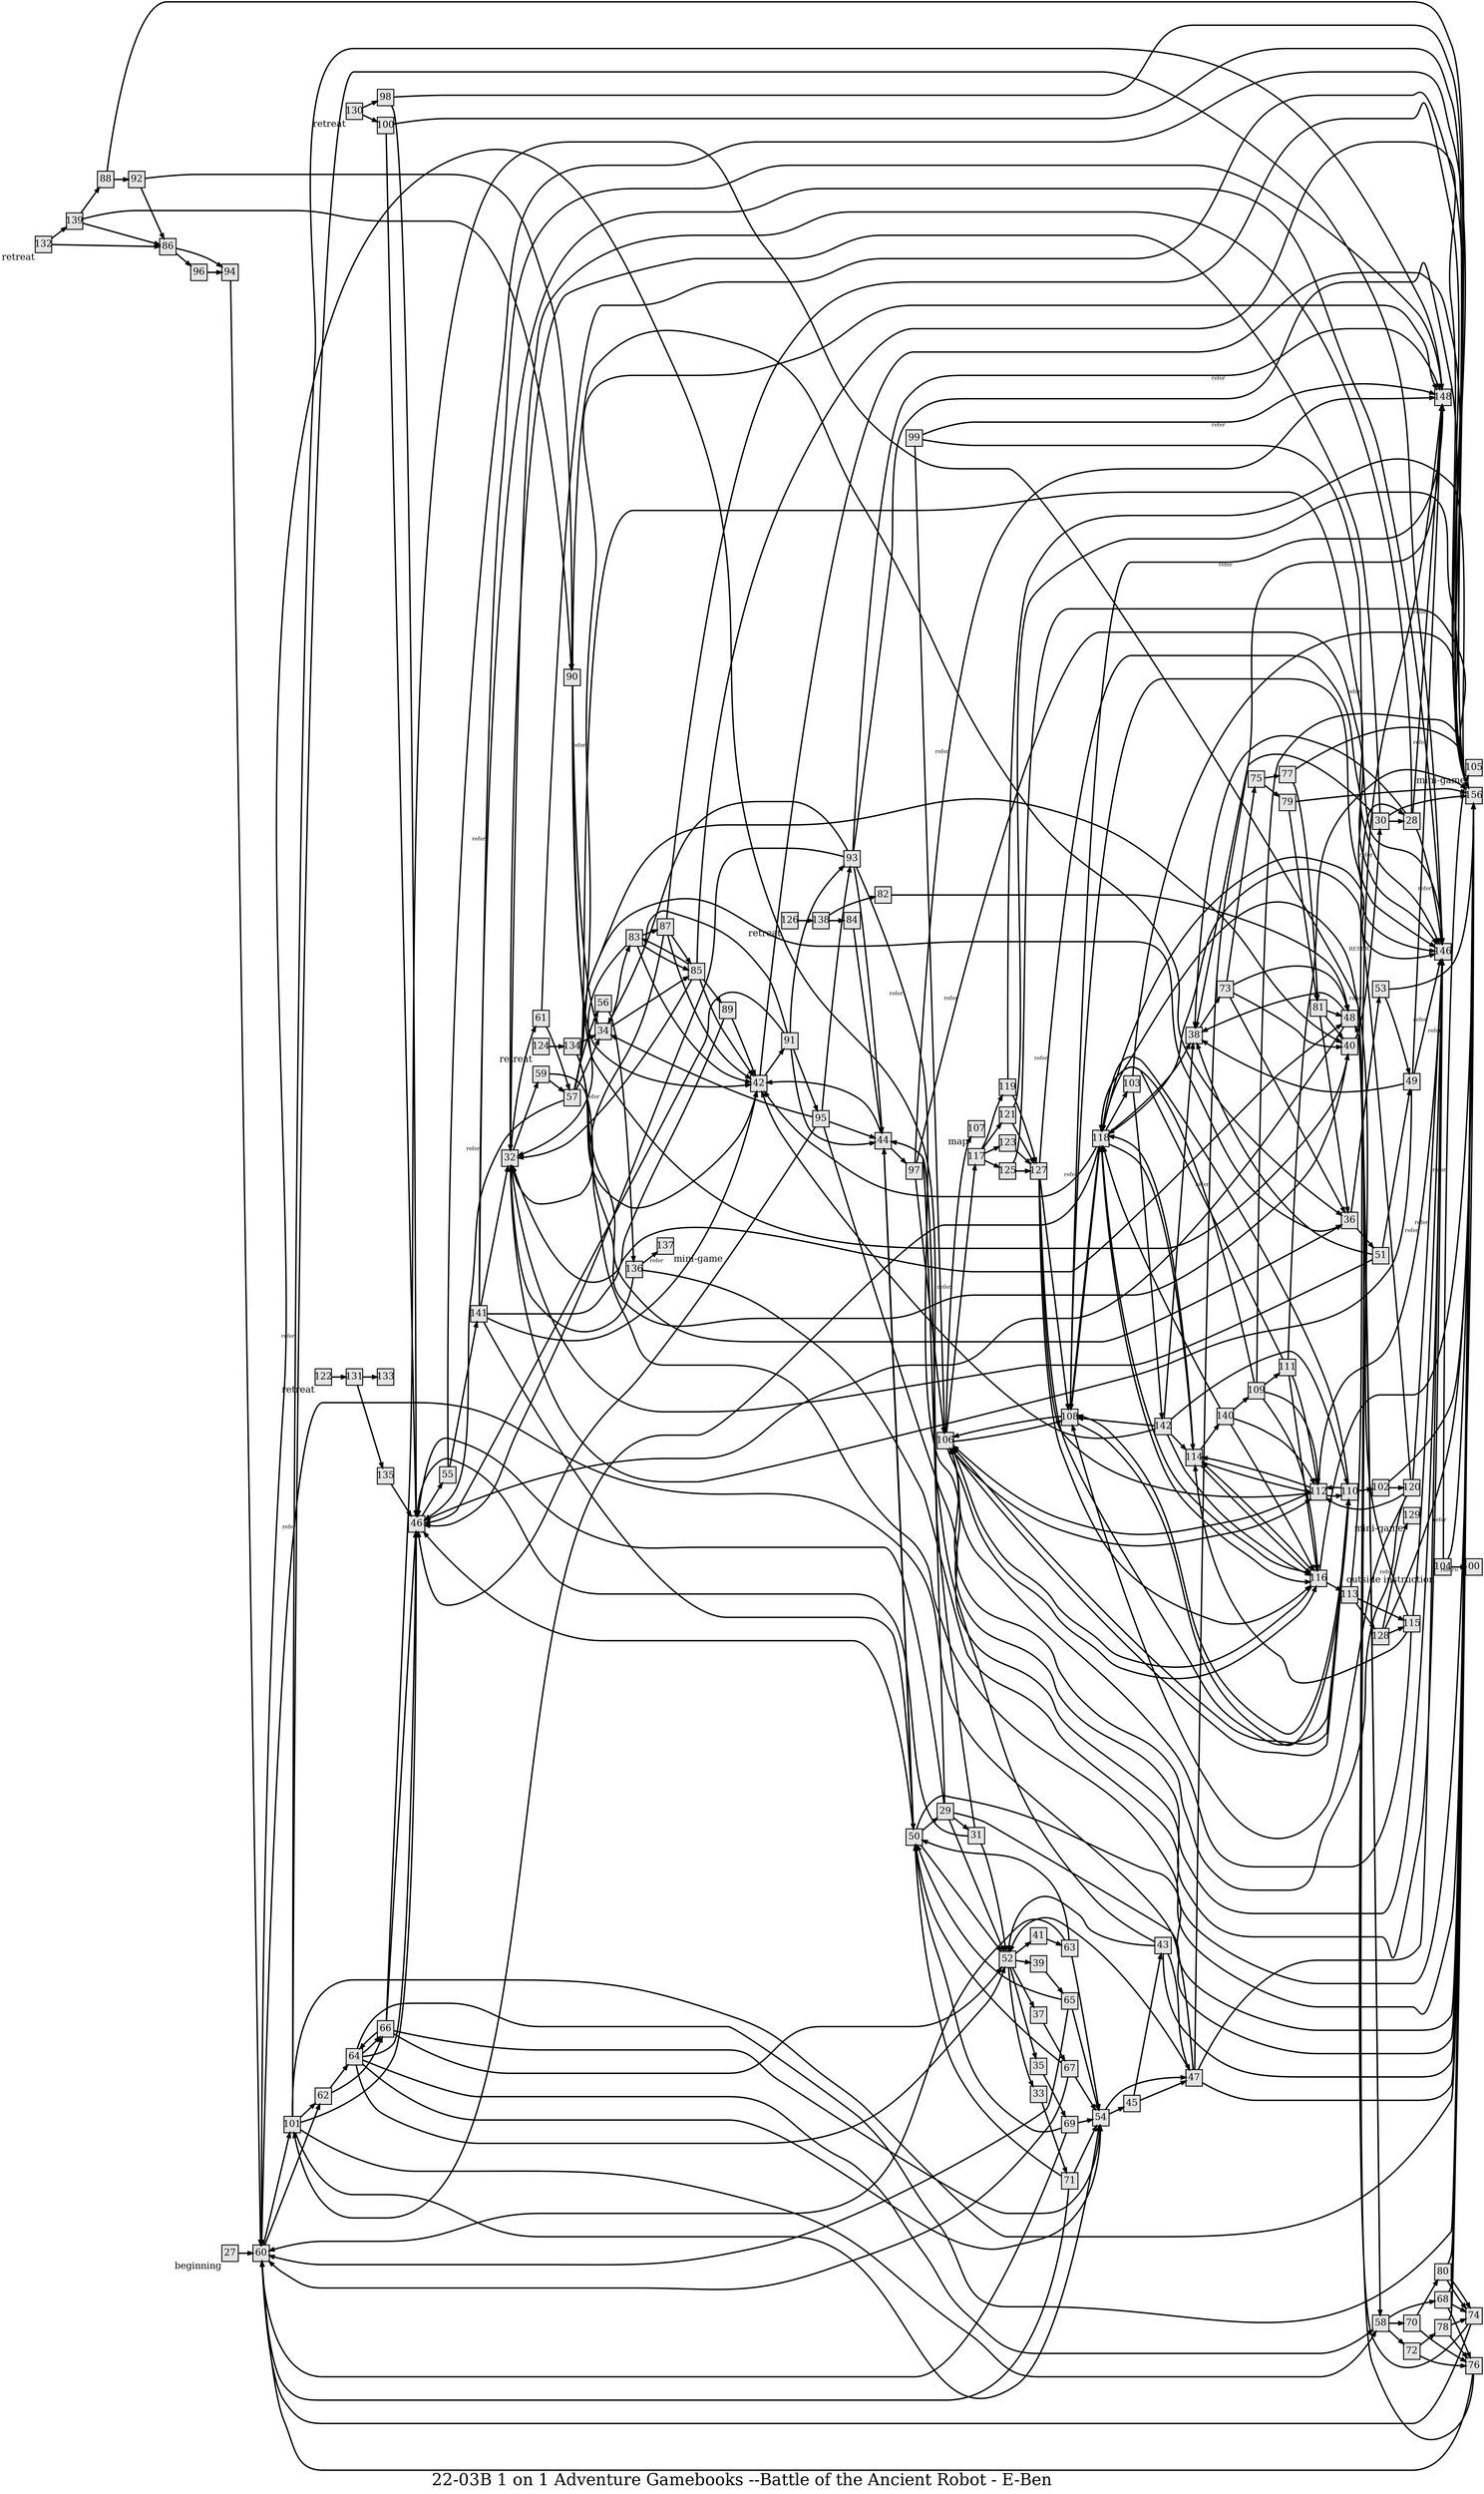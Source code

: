 digraph g{
  graph [ label="22-03B 1 on 1 Adventure Gamebooks --Battle of the Ancient Robot - E-Ben" rankdir=LR, ordering=out, fontsize=36, nodesep="0.35", ranksep="0.45"];
  node  [shape=rect, penwidth=2, fontsize=20, style=filled, fillcolor=grey90, margin="0,0", labelfloat=true, regular=true, fixedsize=true];
  edge  [labelfloat=true, penwidth=3, fontsize=12];
  // ---;
  // group  : Katz;
  // id     : 42-30;
  // gbid   :;
  // series : 1 on 1 Adventure Gamebooks;
  // title  : Battle of the Ancient Robot--You are E-Ben;
  // author : James M. Ward;
  // credit:;
  // - name : Annette Ding;
  // role : encoder;
  // date : 2017-11-09;
  // render:;
  // - name   : small;
  // styles : gvStyles-small.txt;
  // engine : dot;
  // comment: >;
  
  // ---;
  
  // From | To | Label;
  
  27 -> 60;
  27	[ xlabel="beginning" ];
  28 -> 148	[ xlabel="refer" ];
  28 -> 146	[ xlabel="refer" ];
  28 -> 32;
  28 -> 38;
  29 -> 156;
  29 -> 31;
  29 -> 52;
  29 -> 44;
  29 -> 46;
  30 -> 156;
  30 -> 28;
  30 -> 32;
  30 -> 38;
  31 -> 52;
  31 -> 44;
  31 -> 46;
  32 -> 61;
  32 -> 59;
  33 -> 71;
  34 -> 83;
  34 -> 85;
  35 -> 69;
  36 -> 53;
  36 -> 51;
  37 -> 67;
  38 -> 73;
  39 -> 65;
  40 -> 28;
  40 -> 30;
  41 -> 63;
  42 -> 156;
  42 -> 91;
  43 -> 156;
  43 -> 47;
  43 -> 60;
  43 -> 52;
  44 -> 97;
  44 -> 42;
  44 -> 50;
  45 -> 43;
  45 -> 47;
  46 -> 55;
  47 -> 148	[ xlabel="refer" ];
  47 -> 146	[ xlabel="refer" ];
  47 -> 156;
  47 -> 60;
  47 -> 52;
  48 -> 38;
  48 -> 46;
  48 -> 58;
  49 -> 148	[ xlabel="refer" ];
  49 -> 146	[ xlabel="refer" ];
  49 -> 32;
  49 -> 38;
  50 -> 156;
  50 -> 29;
  50 -> 52;
  50 -> 44;
  50 -> 46;
  51 -> 49;
  51 -> 32;
  51 -> 38;
  52 -> 41;
  52 -> 39;
  52 -> 37;
  52 -> 35;
  52 -> 33;
  53 -> 156;
  53 -> 49;
  54 -> 47;
  54 -> 45;
  55 -> 156;
  55 -> 141;
  56 -> 136;
  57 -> 148	[ xlabel="refer" ];
  57 -> 146	[ xlabel="refer" ];
  57 -> 36;
  57 -> 40;
  57 -> 46;
  57 -> 56;
  57 -> 34;
  58 -> 68;
  58 -> 70;
  58 -> 72;
  59 -> 156	[ xlabel="refer" ];
  59 -> 57;
  60 -> 101;
  60 -> 62;
  61 -> 156;
  61 -> 57;
  62 -> 64;
  62 -> 66;
  63 -> 54;
  63 -> 60;
  63 -> 50;
  64 -> 156;
  64 -> 66;
  64 -> 58;
  64 -> 46;
  64 -> 54;
  64 -> 52;
  65 -> 54;
  65 -> 60;
  65 -> 50;
  66 -> 64;
  66 -> 58;
  66 -> 46;
  66 -> 54;
  66 -> 52;
  67 -> 54;
  67 -> 60;
  67 -> 50;
  68 -> 156;
  68 -> 74;
  68 -> 76;
  69 -> 54;
  69 -> 60;
  69 -> 50;
  70 -> 80;
  70 -> 76;
  71 -> 54;
  71 -> 60;
  71 -> 50;
  72 -> 78;
  72 -> 76;
  73 -> 75;
  73 -> 48;
  73 -> 40;
  73 -> 36;
  74 -> 60;
  74 -> 48;
  75 -> 77;
  75 -> 79;
  76 -> 60;
  76 -> 48;
  77 -> 156;
  77 -> 81;
  78 -> 76;
  78 -> 156;
  78 -> 74;
  79 -> 156;
  79 -> 81;
  80 -> 74;
  80 -> 156;
  80 -> 74;
  81 -> 48;
  81 -> 40;
  81 -> 36;
  82 -> 48;
  83 -> 87;
  83 -> 85;
  83 -> 32;
  83 -> 42;
  84 -> 44;
  85 -> 156;
  85 -> 83;
  85 -> 89;
  85 -> 32;
  85 -> 42;
  86 -> 94;
  86 -> 96;
  87 -> 156;
  87 -> 85;
  87 -> 32;
  87 -> 42;
  88 -> 156;
  88 -> 92;
  89 -> 32;
  89 -> 42;
  90 -> 36;
  90 -> 34;
  90 -> 42;
  90 -> 40;
  91 -> 93;
  91 -> 95;
  91 -> 44;
  91 -> 34;
  91 -> 46;
  92 -> 90;
  92 -> 86;
  93 -> 148	[ xlabel="refer" ];
  93 -> 156;
  93 -> 146	[ xlabel="refer" ];
  93 -> 44;
  93 -> 34;
  93 -> 46;
  94 -> 60;
  95 -> 93;
  95 -> 146	[ xlabel="refer" ];
  95 -> 44;
  95 -> 34;
  95 -> 46;
  96 -> 94;
  97 -> 148	[ xlabel="refer" ];
  97 -> 146	[ xlabel="refer" ];
  97 -> 106;
  98 -> 156;
  98 -> 46;
  99 -> 148	[ xlabel="refer" ];
  99 -> 146	[ xlabel="refer" ];
  99 -> 106;
  100 -> 156;
  100 -> 46;
  101 -> 148	[ xlabel="refer" ];
  101 -> 146	[ xlabel="refer" ];
  101 -> 156;
  101 -> 62;
  101 -> 58;
  101 -> 46;
  101 -> 54;
  102 -> 156;
  102 -> 120;
  // “Tell the Mikael reader he must now engage in combat…The real Michael takes no damage”;
  103 -> 156;
  103 -> 142;
  104 -> 105	[ xlabel="refer" ];
  104 -> 156;
  104 -> 00	[ xlabel="return" ];
  105	[ xlabel="mini-game" ];
  106 -> 107	[ xlabel="refer" ];
  106 -> 117;
  106 -> 108;
  106 -> 110;
  106 -> 112;
  106 -> 116;
  107	[ xlabel="map" ];
  108 -> 148	[ xlabel="refer" ];
  108 -> 146	[ xlabel="refer" ];
  108 -> 118;
  108 -> 110;
  108 -> 106;
  109 -> 156;
  109 -> 111;
  109 -> 112;
  109 -> 118;
  109 -> 116;
  110 -> 118;
  110 -> 108;
  110 -> 112;
  110 -> 106;
  110 -> 102;
  111 -> 156;
  111 -> 112;
  111 -> 118;
  111 -> 116;
  112 -> 146	[ xlabel="refer" ];	// (duplicate robot part from other player)
  112 -> 110;
  112 -> 106;
  112 -> 114;
  113 -> 148	[ xlabel="refer" ];
  113 -> 115;
  113 -> 128;
  114 -> 140;
  114 -> 112;
  114 -> 118;
  114 -> 116;
  115 -> 146;
  115 -> 118;
  115 -> 114;
  115 -> 106;
  116 -> 156;
  116 -> 113;
  116 -> 118;
  116 -> 114;
  116 -> 106;
  117 -> 119;
  117 -> 121;
  117 -> 123;
  117 -> 125;
  118 -> 146	[ xlabel="REFER" ];
  118 -> 103;
  118 -> 42;
  118 -> 38;
  118 -> 108;
  118 -> 101;
  118 -> 114;
  118 -> 116;
  119 -> 156;
  119 -> 127;
  120 -> 146	[ xlabel="refer" ];
  120 -> 118;
  120 -> 108;
  120 -> 112;
  120 -> 106;
  121 -> 156;
  121 -> 127;
  122 -> 131;
  123 -> 127;
  124 -> 134;
  125 -> 156;
  125 -> 127;
  126 -> 138;
  127 -> 146	[ xlabel="refer" ];
  127 -> 108;
  127 -> 110;
  127 -> 112;
  127 -> 116;
  128 -> 129	[ xlabel="refer" ];	// “Tell the Mikael reader to turn to page 128 in his book”
  128 -> 156;
  128 -> 115;
  129	[ xlabel="mini-game" ];
  130 -> 98;
  130 -> 100;
  131 -> 133;
  131 -> 135;
  132 -> 139;
  132 -> 86;
  133;
  134 -> 34;
  134 -> 36;
  134 -> 40;
  134 -> 42;
  135 -> 46;
  136 -> 137	[ xlabel="refer" ];	// “Tell the Mikael reader to turn to page 136 in his book”
  136 -> 156;
  136 -> 32;
  137	[ xlabel="mini-game" ];
  138 -> 82;
  138 -> 84;
  139 -> 88;
  139 -> 90;
  139 -> 86;
  140 -> 109;
  140 -> 112;
  140 -> 118;
  140 -> 116;
  141 -> 148	[ xlabel="refer" ];
  141 -> 146	[ xlabel="refer" ];
  141 -> 32;
  141 -> 48;
  141 -> 42;
  141 -> 50;
  142 -> 42;
  142 -> 38;
  142 -> 108;
  142 -> 110;
  142 -> 114;
  142 -> 116;
  
  132	[ xlabel="retreat" ];
  122	[ xlabel="retreat" ];
  124	[ xlabel="retreat" ];
  126	[ xlabel="retreat" ];
  130	[ xlabel="retreat" ];
  
  104	[ xlabel="outside instruction" ];
}


